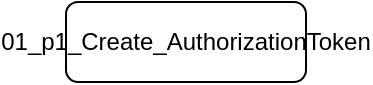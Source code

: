 <mxGraphModel arrows="1" connect="1" dx="1024" dy="592" fold="1" grid="1" gridSize="10" guides="1" math="0" page="1" pageHeight="1169" pageScale="1" pageWidth="827" shadow="0" tooltips="1"><root><mxCell id="WIyWlLk6GJQsqaUBKTNV-0"/><mxCell id="WIyWlLk6GJQsqaUBKTNV-1" parent="WIyWlLk6GJQsqaUBKTNV-0"/><mxCell id="WIyWlLk6GJQsqaUBKTNV-2" value="01_p1_Create_AuthorizationToken" style="rounded=1;whiteSpace=wrap;html=1;fontSize=12;glass=0;strokeWidth=1;shadow=0;" parent="WIyWlLk6GJQsqaUBKTNV-1" vertex="1"><mxGeometry x="900" y="100" width="120" height="40" as="geometry"/></mxCell></root></mxGraphModel>